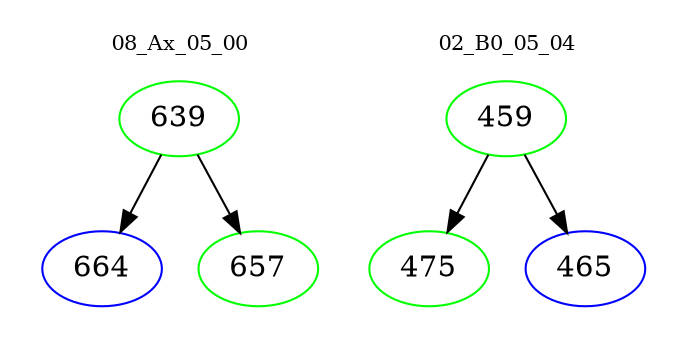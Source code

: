 digraph{
subgraph cluster_0 {
color = white
label = "08_Ax_05_00";
fontsize=10;
T0_639 [label="639", color="green"]
T0_639 -> T0_664 [color="black"]
T0_664 [label="664", color="blue"]
T0_639 -> T0_657 [color="black"]
T0_657 [label="657", color="green"]
}
subgraph cluster_1 {
color = white
label = "02_B0_05_04";
fontsize=10;
T1_459 [label="459", color="green"]
T1_459 -> T1_475 [color="black"]
T1_475 [label="475", color="green"]
T1_459 -> T1_465 [color="black"]
T1_465 [label="465", color="blue"]
}
}
